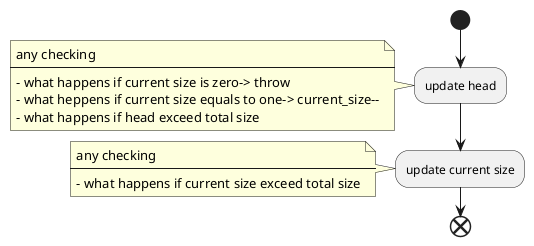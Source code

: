 @startuml POP

start

:update head;
    note
    any checking
    ----
    - what happens if current size is zero-> throw
    - what heppens if current size equals to one-> current_size--
    - what happens if head exceed total size
    end note
:update current size;
    note
    any checking
    ----
    - what happens if current size exceed total size
    end note
end;

@enduml